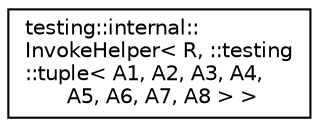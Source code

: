 digraph "クラス階層図"
{
  edge [fontname="Helvetica",fontsize="10",labelfontname="Helvetica",labelfontsize="10"];
  node [fontname="Helvetica",fontsize="10",shape=record];
  rankdir="LR";
  Node0 [label="testing::internal::\lInvokeHelper\< R, ::testing\l::tuple\< A1, A2, A3, A4,\l A5, A6, A7, A8 \> \>",height=0.2,width=0.4,color="black", fillcolor="white", style="filled",URL="$d0/d8d/classtesting_1_1internal_1_1_invoke_helper_3_01_r_00_01_1_1testing_1_1tuple_3_01_a1_00_01_a2_00_c90976166c933075c49792215d8203bb.html"];
}
